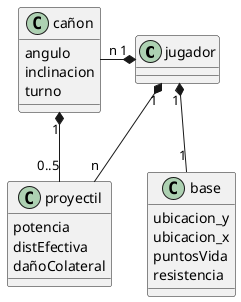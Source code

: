 @startuml Bang

class jugador{}

class cañon{
    angulo
    inclinacion
    turno
}

class proyectil{
    potencia
    distEfectiva
    dañoColateral
}

class base{
    ubicacion_y
    ubicacion_x
    puntosVida
    resistencia
}

jugador "1" *-l- "n" cañon
jugador "1" *-- "1" base
jugador "1" *-- "n" proyectil
cañon "1" *-- "0..5" proyectil


@enduml